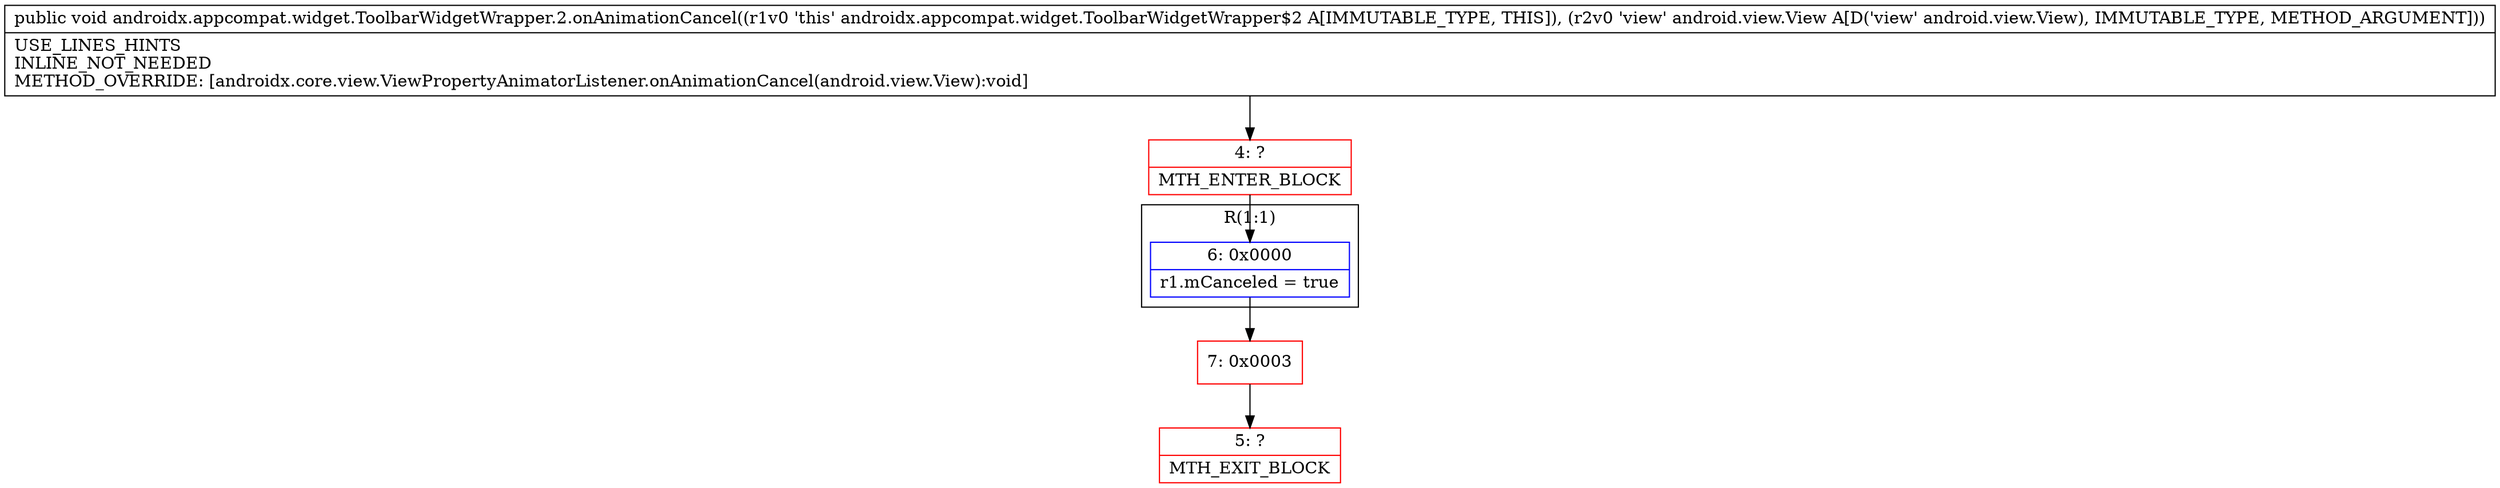 digraph "CFG forandroidx.appcompat.widget.ToolbarWidgetWrapper.2.onAnimationCancel(Landroid\/view\/View;)V" {
subgraph cluster_Region_33328178 {
label = "R(1:1)";
node [shape=record,color=blue];
Node_6 [shape=record,label="{6\:\ 0x0000|r1.mCanceled = true\l}"];
}
Node_4 [shape=record,color=red,label="{4\:\ ?|MTH_ENTER_BLOCK\l}"];
Node_7 [shape=record,color=red,label="{7\:\ 0x0003}"];
Node_5 [shape=record,color=red,label="{5\:\ ?|MTH_EXIT_BLOCK\l}"];
MethodNode[shape=record,label="{public void androidx.appcompat.widget.ToolbarWidgetWrapper.2.onAnimationCancel((r1v0 'this' androidx.appcompat.widget.ToolbarWidgetWrapper$2 A[IMMUTABLE_TYPE, THIS]), (r2v0 'view' android.view.View A[D('view' android.view.View), IMMUTABLE_TYPE, METHOD_ARGUMENT]))  | USE_LINES_HINTS\lINLINE_NOT_NEEDED\lMETHOD_OVERRIDE: [androidx.core.view.ViewPropertyAnimatorListener.onAnimationCancel(android.view.View):void]\l}"];
MethodNode -> Node_4;Node_6 -> Node_7;
Node_4 -> Node_6;
Node_7 -> Node_5;
}

